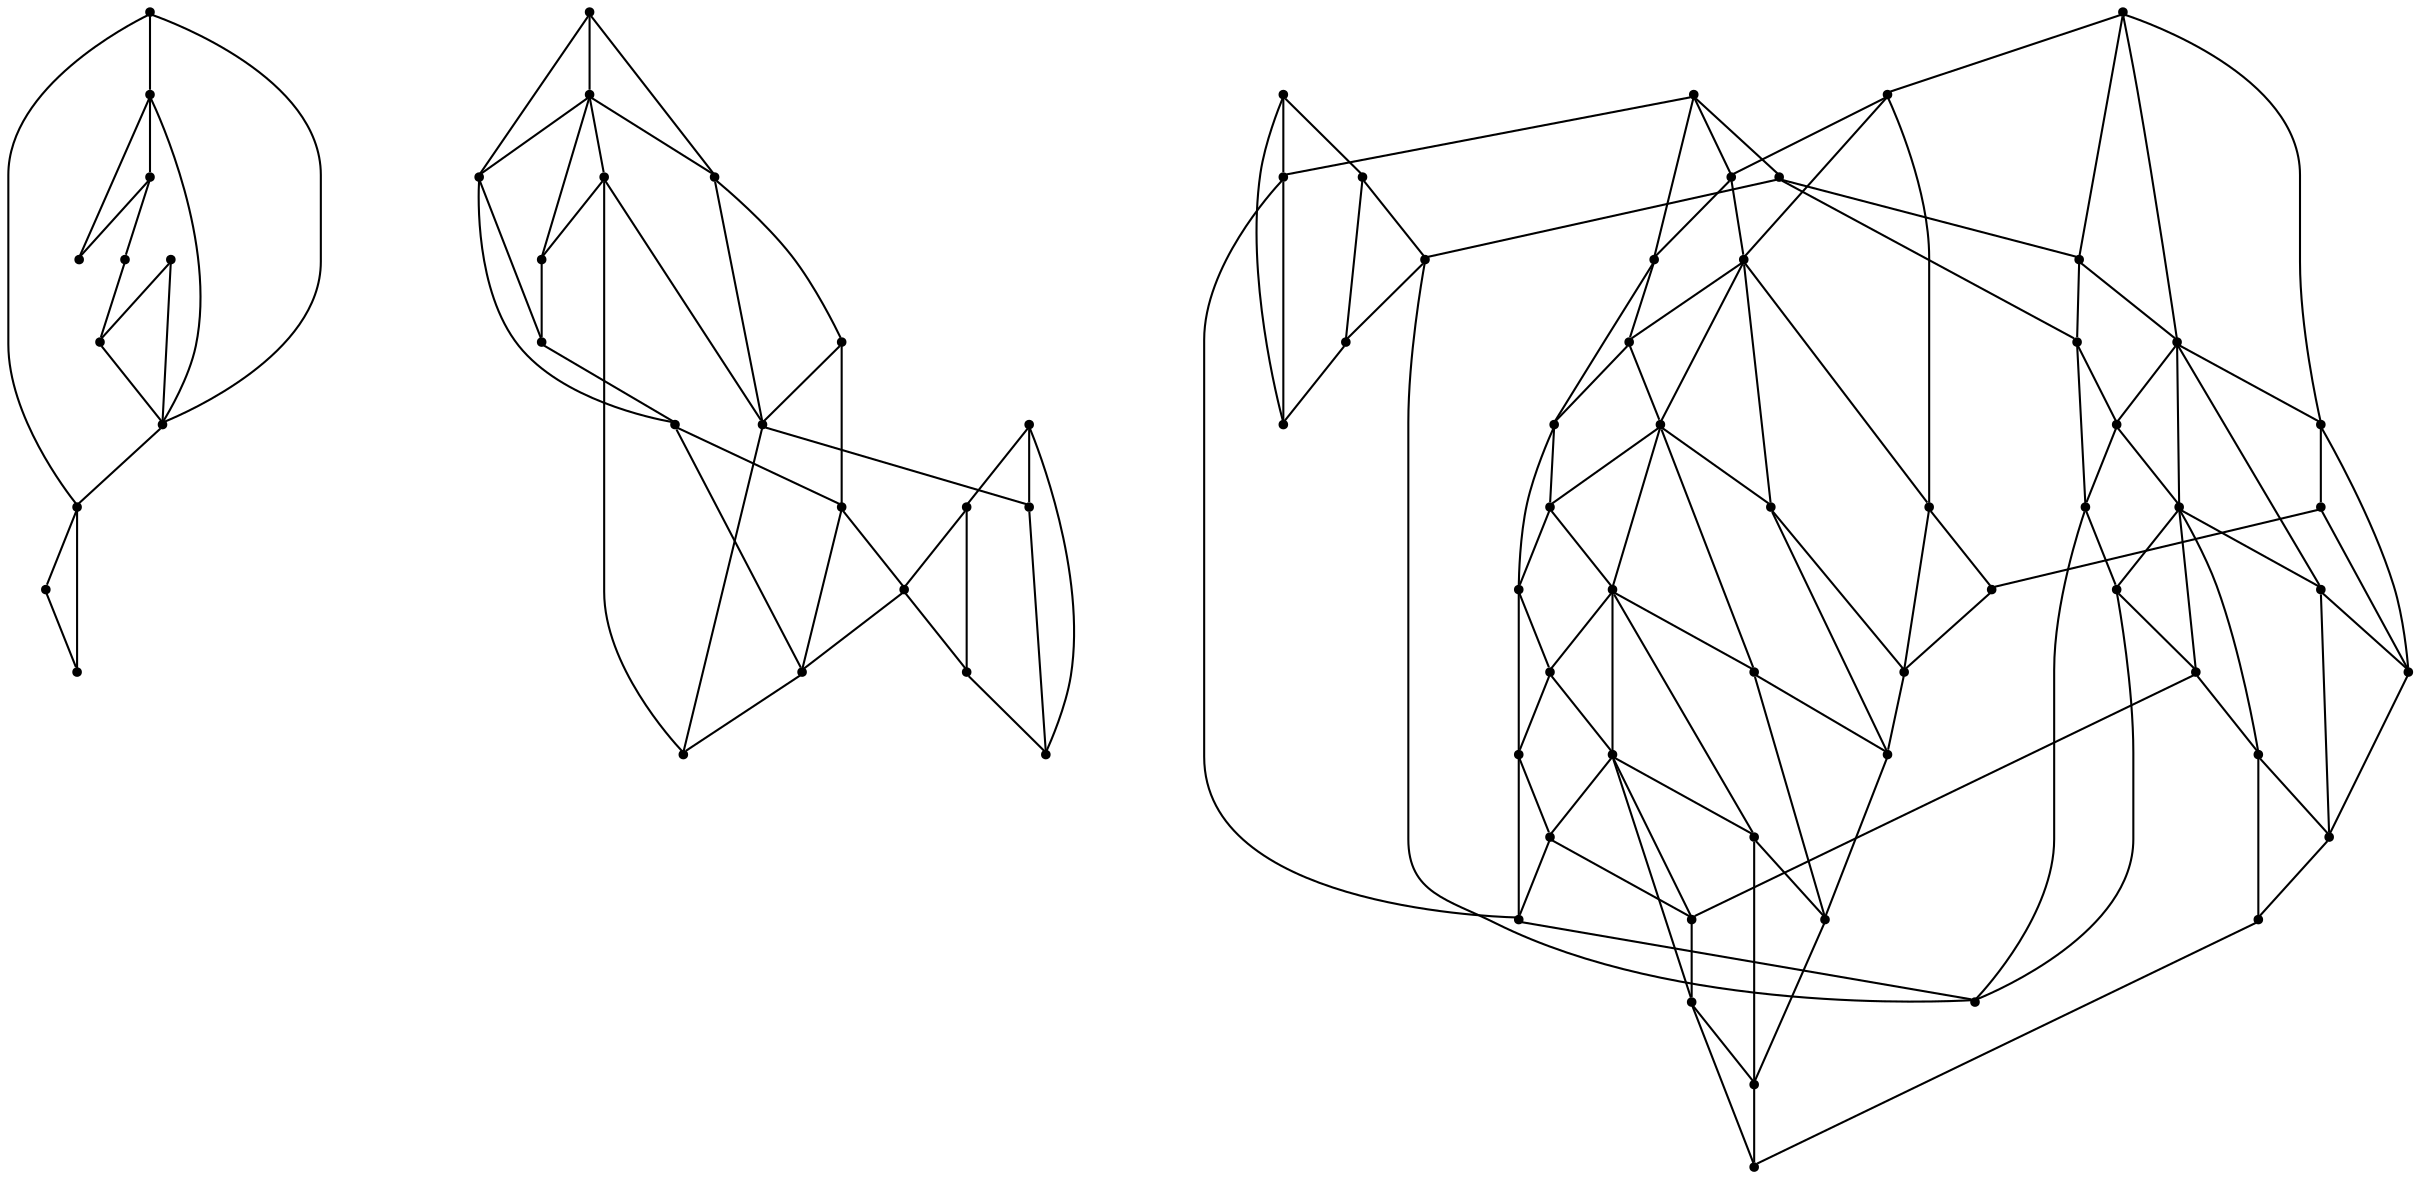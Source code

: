 graph {
  node [shape=point,comment="{\"directed\":false,\"doi\":\"10.1007/978-3-642-00219-9_29\",\"figure\":\"8\"}"]

  v0 [pos="1677.7643321724825,857.5588865546592"]
  v1 [pos="1634.7646234379256,814.0889148111622"]
  v2 [pos="1635.6319676421408,899.4105204935354"]
  v3 [pos="1591.5866675798281,942.2030736496077"]
  v4 [pos="1681.6328005768532,767.708415474226"]
  v5 [pos="1635.600695658839,840.2733597241594"]
  v6 [pos="1590.1137030845462,856.70847213982"]
  v7 [pos="1495.2577609040018,769.3142874030478"]
  v8 [pos="1679.282120904257,942.8533344361845"]
  v9 [pos="1540.807265632097,811.505680058854"]
  v10 [pos="1493.4022156648857,857.6348266347817"]
  v11 [pos="1071.5395342627237,900.1785074847239"]
  v12 [pos="1073.6577577990154,932.5225578747941"]
  v13 [pos="1074.8649263426314,1029.4170755999585"]
  v14 [pos="1059.9496696028598,1047.4268952549432"]
  v15 [pos="1046.594957999296,1062.5666378114286"]
  v16 [pos="1073.1647230103958,999.7407226308756"]
  v17 [pos="1073.5702089708905,1062.7031900325533"]
  v18 [pos="1072.8770080388979,869.9217280741017"]
  v19 [pos="1072.4464854040812,968.2813678140919"]
  v20 [pos="1061.2610568822815,1014.7951120989818"]
  v21 [pos="1045.1136426437731,1000.576445120666"]
  v22 [pos="1047.3632212350535,1031.2636152533896"]
  v23 [pos="1031.5389455218647,1047.0975035673766"]
  v24 [pos="1018.5647468300751,1062.163468491582"]
  v25 [pos="1032.2405291268992,739.8806374036027"]
  v26 [pos="987.537467592816,755.2342078908852"]
  v27 [pos="947.7495792388916,739.7045251072382"]
  v28 [pos="1030.6622801669807,770.9690052125517"]
  v29 [pos="1031.1271924395892,577.6570439171637"]
  v30 [pos="1030.8978698641754,708.5087981230408"]
  v31 [pos="1030.699803365663,670.9587181531144"]
  v32 [pos="1017.4159547761428,594.0588291954839"]
  v33 [pos="1000.5409181550491,577.711232316045"]
  v34 [pos="1030.0722481483635,608.4828651174478"]
  v35 [pos="1029.6083538853845,639.8974445436063"]
  v36 [pos="1019.1161899211794,1031.722181398853"]
  v37 [pos="1005.6603454234988,1045.7564678978765"]
  v38 [pos="988.7842589799748,1062.1040647773154"]
  v39 [pos="1018.2874346444773,1000.2137898971663"]
  v40 [pos="1006.1283912569977,1013.9906815015031"]
  v41 [pos="1033.3601170295892,1015.8580188150686"]
  v42 [pos="1005.2767307636349,915.6580723595464"]
  v43 [pos="1003.157425592112,885.1688298058356"]
  v44 [pos="1005.309052569367,983.5057002420705"]
  v45 [pos="933.6453421393106,967.3029237666842"]
  v46 [pos="934.7607307522796,899.319888488364"]
  v47 [pos="1017.882966693612,625.8246155918575"]
  v48 [pos="1001.5541558642719,608.6308655918574"]
  v49 [pos="1001.4311357631238,640.332986979686"]
  v50 [pos="987.3873747980871,592.7593888462518"]
  v51 [pos="974.3078757352606,577.1808601819232"]
  v52 [pos="989.6734585784202,999.4844089601103"]
  v53 [pos="989.7985465116278,1031.1895832154814"]
  v54 [pos="975.6307315294132,1047.0538094006731"]
  v55 [pos="962.5491010089253,1062.636535757873"]
  v56 [pos="959.0579801426377,592.7656853855585"]
  v57 [pos="947.274232367582,576.6076843007975"]
  v58 [pos="973.2664677908253,608.0400085195472"]
  v59 [pos="987.8543867155563,624.5282281101679"]
  v60 [pos="972.9902054276577,639.5712329263965"]
  v61 [pos="947.3013050611629,1047.0516469528304"]
  v62 [pos="935.5165074636769,1063.2055139461277"]
  v63 [pos="961.5066591484601,1031.7805038891984"]
  v64 [pos="976.0977434468823,1015.2870689831925"]
  v65 [pos="961.2314784205237,1000.2430465444497"]
  v66 [pos="946.5924522311188,708.5463865546592"]
  v67 [pos="945.137207465948,671.4828573493369"]
  v68 [pos="946.9677319371423,770.7689787871033"]
  v69 [pos="988.1890096620072,723.946704076188"]
  v70 [pos="987.4551519704419,655.7803695424966"]
  v71 [pos="946.4506943902304,639.4462561613709"]
  v72 [pos="945.9242402542468,608.0692015654236"]
  v73 [pos="959.1757829444352,624.8586374202487"]
  v74 [pos="935.3611973695976,931.3095518378623"]
  v75 [pos="934.694035215156,1000.370122155911"]
  v76 [pos="935.1370761871337,868.6201888784342"]
  v77 [pos="913.0508482733438,885.0553012940945"]
  v78 [pos="934.1696648176326,1031.7513108433222"]
  v79 [pos="947.4201576853907,1014.9566596731119"]
  v80 [pos="895.7025485194006,899.2228963424789"]
  v81 [pos="894.5923453929812,869.0952913897534"]

  v0 -- v1 [id="-1",pos="1677.7643321724825,857.5588865546592 1634.7646234379256,814.0889148111622 1634.7646234379256,814.0889148111622 1634.7646234379256,814.0889148111622"]
  v2 -- v3 [id="-2",pos="1635.6319676421408,899.4105204935354 1591.5866675798281,942.2030736496077 1591.5866675798281,942.2030736496077 1591.5866675798281,942.2030736496077"]
  v57 -- v62 [id="-3",pos="947.274232367582,576.6076843007975 767.3873020970543,576.8775450712831 767.3873020970543,576.8775450712831 767.3873020970543,576.8775450712831 767.3706321893736,1063.9172772934066 767.3706321893736,1063.9172772934066 767.3706321893736,1063.9172772934066 935.5165074636769,1063.2055139461277 935.5165074636769,1063.2055139461277 935.5165074636769,1063.2055139461277"]
  v51 -- v33 [id="-4",pos="974.3078757352606,577.1808601819232 1000.5409181550491,577.711232316045 1000.5409181550491,577.711232316045 1000.5409181550491,577.711232316045"]
  v29 -- v17 [id="-5",pos="1031.1271924395892,577.6570439171637 1220.7953660122182,577.3069817722774 1220.7953660122182,577.3069817722774 1220.7953660122182,577.3069817722774 1220.432572830555,1061.7706025996922 1220.432572830555,1061.7706025996922 1220.432572830555,1061.7706025996922 1073.5702089708905,1062.7031900325533 1073.5702089708905,1062.7031900325533 1073.5702089708905,1062.7031900325533"]
  v33 -- v29 [id="-6",pos="1000.5409181550491,577.711232316045 1031.1271924395892,577.6570439171637 1031.1271924395892,577.6570439171637 1031.1271924395892,577.6570439171637"]
  v38 -- v24 [id="-7",pos="988.7842589799748,1062.1040647773154 1018.5647468300751,1062.163468491582 1018.5647468300751,1062.163468491582 1018.5647468300751,1062.163468491582"]
  v24 -- v15 [id="-8",pos="1018.5647468300751,1062.163468491582 1046.594957999296,1062.5666378114286 1046.594957999296,1062.5666378114286 1046.594957999296,1062.5666378114286"]
  v15 -- v17 [id="-9",pos="1046.594957999296,1062.5666378114286 1073.5702089708905,1062.7031900325533 1073.5702089708905,1062.7031900325533 1073.5702089708905,1062.7031900325533"]
  v55 -- v38 [id="-10",pos="962.5491010089253,1062.636535757873 988.7842589799748,1062.1040647773154 988.7842589799748,1062.1040647773154 988.7842589799748,1062.1040647773154"]
  v72 -- v78 [id="-11",pos="945.9242402542468,608.0692015654236 784.5042432563249,607.98906379243 784.5042432563249,607.98906379243 784.5042432563249,607.98906379243 785.0295998506767,1030.5758932380088 785.0295998506767,1030.5758932380088 785.0295998506767,1030.5758932380088 934.1696648176326,1031.7513108433222 934.1696648176326,1031.7513108433222 934.1696648176326,1031.7513108433222"]
  v72 -- v58 [id="-12",pos="945.9242402542468,608.0692015654236 973.2664677908253,608.0400085195472 973.2664677908253,608.0400085195472 973.2664677908253,608.0400085195472"]
  v34 -- v13 [id="-13",pos="1030.0722481483635,608.4828651174478 1203.3198309610057,607.8806869946673 1203.3198309610057,607.8806869946673 1203.3198309610057,607.8806869946673 1202.77354154365,1028.4292185442944 1202.77354154365,1028.4292185442944 1202.77354154365,1028.4292185442944 1074.8649263426314,1029.4170755999585 1074.8649263426314,1029.4170755999585 1074.8649263426314,1029.4170755999585"]
  v48 -- v34 [id="-14",pos="1001.5541558642719,608.6308655918574 1030.0722481483635,608.4828651174478 1030.0722481483635,608.4828651174478 1030.0722481483635,608.4828651174478"]
  v53 -- v36 [id="-15",pos="989.7985465116278,1031.1895832154814 1019.1161899211794,1031.722181398853 1019.1161899211794,1031.722181398853 1019.1161899211794,1031.722181398853"]
  v36 -- v22 [id="-16",pos="1019.1161899211794,1031.722181398853 1047.3632212350535,1031.2636152533896 1047.3632212350535,1031.2636152533896 1047.3632212350535,1031.2636152533896"]
  v22 -- v13 [id="-17",pos="1047.3632212350535,1031.2636152533896 1074.8649263426314,1029.4170755999585 1074.8649263426314,1029.4170755999585 1074.8649263426314,1029.4170755999585"]
  v63 -- v53 [id="-18",pos="961.5066591484601,1031.7805038891984 989.7985465116278,1031.1895832154814 989.7985465116278,1031.1895832154814 989.7985465116278,1031.1895832154814"]
  v58 -- v48 [id="-19",pos="973.2664677908253,608.0400085195472 1001.5541558642719,608.6308655918574 1001.5541558642719,608.6308655918574 1001.5541558642719,608.6308655918574"]
  v57 -- v51 [id="-20",pos="947.274232367582,576.6076843007975 974.3078757352606,577.1808601819232 974.3078757352606,577.1808601819232 974.3078757352606,577.1808601819232"]
  v75 -- v71 [id="-21",pos="934.694035215156,1000.370122155911 802.5218048095703,1000.4356952066701 802.5218048095703,1000.4356952066701 802.5218048095703,1000.4356952066701 804.1188074156295,640.4466426942411 804.1188074156295,640.4466426942411 804.1188074156295,640.4466426942411 946.4506943902304,639.4462561613709 946.4506943902304,639.4462561613709 946.4506943902304,639.4462561613709"]
  v65 -- v52 [id="-22",pos="961.2314784205237,1000.2430465444497 989.6734585784202,999.4844089601103 989.6734585784202,999.4844089601103 989.6734585784202,999.4844089601103"]
  v39 -- v21 [id="-23",pos="1018.2874346444773,1000.2137898971663 1045.1136426437731,1000.576445120666 1045.1136426437731,1000.576445120666 1045.1136426437731,1000.576445120666"]
  v21 -- v16 [id="-24",pos="1045.1136426437731,1000.576445120666 1073.1647230103958,999.7407226308756 1073.1647230103958,999.7407226308756 1073.1647230103958,999.7407226308756"]
  v16 -- v35 [id="-25",pos="1073.1647230103958,999.7407226308756 1185.5983193330985,999.1603597907432 1185.5983193330985,999.1603597907432 1185.5983193330985,999.1603597907432 1183.6885332684183,640.0713943921282 1183.6885332684183,640.0713943921282 1183.6885332684183,640.0713943921282 1029.6083538853845,639.8974445436063 1029.6083538853845,639.8974445436063 1029.6083538853845,639.8974445436063"]
  v52 -- v39 [id="-26",pos="989.6734585784202,999.4844089601103 1018.2874346444773,1000.2137898971663 1018.2874346444773,1000.2137898971663 1018.2874346444773,1000.2137898971663"]
  v49 -- v35 [id="-27",pos="1001.4311357631238,640.332986979686 1029.6083538853845,639.8974445436063 1029.6083538853845,639.8974445436063 1029.6083538853845,639.8974445436063"]
  v60 -- v49 [id="-28",pos="972.9902054276577,639.5712329263965 1001.4311357631238,640.332986979686 1001.4311357631238,640.332986979686 1001.4311357631238,640.332986979686"]
  v45 -- v67 [id="-29",pos="933.6453421393106,967.3029237666842 821.2732240543809,967.8906007686373 821.2732240543809,967.8906007686373 821.2732240543809,967.8906007686373 822.3073309610056,672.4205964961764 822.3073309610056,672.4205964961764 822.3073309610056,672.4205964961764 945.137207465948,671.4828573493369 945.137207465948,671.4828573493369 945.137207465948,671.4828573493369"]
  v45 -- v19 [id="-30",pos="933.6453421393106,967.3029237666842 1072.4464854040812,968.2813678140919 1072.4464854040812,968.2813678140919 1072.4464854040812,968.2813678140919"]
  v67 -- v31 [id="-31",pos="945.137207465948,671.4828573493369 1030.699803365663,670.9587181531144 1030.699803365663,670.9587181531144 1030.699803365663,670.9587181531144"]
  v31 -- v19 [id="-32",pos="1030.699803365663,670.9587181531144 1165.9754202199535,671.495323225136 1165.9754202199535,671.495323225136 1165.9754202199535,671.495323225136 1165.4917383948036,967.6237292642872 1165.4917383948036,967.6237292642872 1165.4917383948036,967.6237292642872 1072.4464854040812,968.2813678140919 1072.4464854040812,968.2813678140919 1072.4464854040812,968.2813678140919"]
  v66 -- v30 [id="-33",pos="946.5924522311188,708.5463865546592 1030.8978698641754,708.5087981230408 1030.8978698641754,708.5087981230408 1030.8978698641754,708.5087981230408"]
  v30 -- v12 [id="-34",pos="1030.8978698641754,708.5087981230408 1149.9133915391078,706.7498376072382 1149.9133915391078,706.7498376072382 1149.9133915391078,706.7498376072382 1147.8327071078988,930.3561031434598 1147.8327071078988,930.3561031434598 1147.8327071078988,930.3561031434598 1073.6577577990154,932.5225578747941 1073.6577577990154,932.5225578747941 1073.6577577990154,932.5225578747941"]
  v74 -- v66 [id="-35",pos="935.3611973695976,931.3095518378623 839.8536813070607,932.602759249195 839.8536813070607,932.602759249195 839.8536813070607,932.602759249195 838.0065028345862,708.9049076866949 838.0065028345862,708.9049076866949 838.0065028345862,708.9049076866949 946.5924522311188,708.5463865546592 946.5924522311188,708.5463865546592 946.5924522311188,708.5463865546592"]
  v27 -- v25 [id="-36",pos="947.7495792388916,739.7045251072382 1032.2405291268992,739.8806374036027 1032.2405291268992,739.8806374036027 1032.2405291268992,739.8806374036027"]
  v80 -- v27 [id="-37",pos="895.7025485194006,899.2228963424789 856.7245822640352,899.2532342136835 856.7245822640352,899.2532342136835 856.7245822640352,899.2532342136835 856.5619552257449,740.2871139966203 856.5619552257449,740.2871139966203 856.5619552257449,740.2871139966203 947.7495792388916,739.7045251072382 947.7495792388916,739.7045251072382 947.7495792388916,739.7045251072382"]
  v75 -- v65 [id="-38",pos="934.694035215156,1000.370122155911 961.2314784205237,1000.2430465444497 961.2314784205237,1000.2430465444497 961.2314784205237,1000.2430465444497"]
  v77 -- v46 [id="-39",pos="913.0508482733438,885.0553012940945 934.7607307522796,899.319888488364 934.7607307522796,899.319888488364 934.7607307522796,899.319888488364"]
  v81 -- v68 [id="-40",pos="894.5923453929812,869.0952913897534 874.6795998506767,868.5752226835876 874.6795998506767,868.5752226835876 874.6795998506767,868.5752226835876 875.2883696090342,771.6733907966026 875.2883696090342,771.6733907966026 875.2883696090342,771.6733907966026 946.9677319371423,770.7689787871033 946.9677319371423,770.7689787871033 946.9677319371423,770.7689787871033"]
  v81 -- v76 [id="-41",pos="894.5923453929812,869.0952913897534 935.1370761871337,868.6201888784342 935.1370761871337,868.6201888784342 935.1370761871337,868.6201888784342"]
  v80 -- v46 [id="-42",pos="895.7025485194006,899.2228963424789 934.7607307522796,899.319888488364 934.7607307522796,899.319888488364 934.7607307522796,899.319888488364"]
  v46 -- v11 [id="-43",pos="934.7607307522796,899.319888488364 1071.5395342627237,900.1785074847239 1071.5395342627237,900.1785074847239 1071.5395342627237,900.1785074847239"]
  v77 -- v80 [id="-46",pos="913.0508482733438,885.0553012940945 895.7025485194006,899.2228963424789 895.7025485194006,899.2228963424789 895.7025485194006,899.2228963424789"]
  v78 -- v61 [id="-48",pos="934.1696648176326,1031.7513108433222 947.3013050611629,1047.0516469528304 947.3013050611629,1047.0516469528304 947.3013050611629,1047.0516469528304"]
  v61 -- v55 [id="-49",pos="947.3013050611629,1047.0516469528304 962.5491010089253,1062.636535757873 962.5491010089253,1062.636535757873 962.5491010089253,1062.636535757873"]
  v0 -- v2 [id="-53",pos="1677.7643321724825,857.5588865546592 1635.6319676421408,899.4105204935354 1635.6319676421408,899.4105204935354 1635.6319676421408,899.4105204935354"]
  v5 -- v4 [id="-55",pos="1635.600695658839,840.2733597241594 1681.6328005768532,767.708415474226 1681.6328005768532,767.708415474226 1681.6328005768532,767.708415474226"]
  v78 -- v79 [id="-57",pos="934.1696648176326,1031.7513108433222 947.4201576853907,1014.9566596731119 947.4201576853907,1014.9566596731119 947.4201576853907,1014.9566596731119"]
  v75 -- v79 [id="-58",pos="934.694035215156,1000.370122155911 947.4201576853907,1014.9566596731119 947.4201576853907,1014.9566596731119 947.4201576853907,1014.9566596731119"]
  v79 -- v63 [id="-59",pos="947.4201576853907,1014.9566596731119 961.5066591484601,1031.7805038891984 961.5066591484601,1031.7805038891984 961.5066591484601,1031.7805038891984"]
  v5 -- v7 [id="-60",pos="1635.600695658839,840.2733597241594 1589.6404876708984,808.6118160340848 1589.6404876708984,808.6118160340848 1589.6404876708984,808.6118160340848 1495.2577609040018,769.3142874030478 1495.2577609040018,769.3142874030478 1495.2577609040018,769.3142874030478"]
  v74 -- v42 [id="-61",pos="935.3611973695976,931.3095518378623 1005.2767307636349,915.6580723595464 1005.2767307636349,915.6580723595464 1005.2767307636349,915.6580723595464"]
  v43 -- v11 [id="-62",pos="1003.157425592112,885.1688298058356 1071.5395342627237,900.1785074847239 1071.5395342627237,900.1785074847239 1071.5395342627237,900.1785074847239"]
  v76 -- v77 [id="-65",pos="935.1370761871337,868.6201888784342 913.0508482733438,885.0553012940945 913.0508482733438,885.0553012940945 913.0508482733438,885.0553012940945"]
  v75 -- v44 [id="-67",pos="934.694035215156,1000.370122155911 1005.309052569367,983.5057002420705 1005.309052569367,983.5057002420705 1005.309052569367,983.5057002420705"]
  v44 -- v19 [id="-68",pos="1005.309052569367,983.5057002420705 1072.4464854040812,968.2813678140919 1072.4464854040812,968.2813678140919 1072.4464854040812,968.2813678140919"]
  v45 -- v44 [id="-69",pos="933.6453421393106,967.3029237666842 1005.309052569367,983.5057002420705 1005.309052569367,983.5057002420705 1005.309052569367,983.5057002420705"]
  v44 -- v16 [id="-70",pos="1005.309052569367,983.5057002420705 1073.1647230103958,999.7407226308756 1073.1647230103958,999.7407226308756 1073.1647230103958,999.7407226308756"]
  v46 -- v42 [id="-71",pos="934.7607307522796,899.319888488364 1005.2767307636349,915.6580723595464 1005.2767307636349,915.6580723595464 1005.2767307636349,915.6580723595464"]
  v76 -- v18 [id="-73",pos="935.1370761871337,868.6201888784342 1072.8770080388979,869.9217280741017 1072.8770080388979,869.9217280741017 1072.8770080388979,869.9217280741017"]
  v18 -- v28 [id="-74",pos="1072.8770080388979,869.9217280741017 1112.081099683185,868.3752598595464 1112.081099683185,868.3752598595464 1112.081099683185,868.3752598595464 1112.5189710750135,769.5226456128313 1112.5189710750135,769.5226456128313 1112.5189710750135,769.5226456128313 1030.6622801669807,770.9690052125517 1030.6622801669807,770.9690052125517 1030.6622801669807,770.9690052125517"]
  v1 -- v5 [id="-76",pos="1634.7646234379256,814.0889148111622 1635.600695658839,840.2733597241594 1635.600695658839,840.2733597241594 1635.600695658839,840.2733597241594"]
  v79 -- v65 [id="-77",pos="947.4201576853907,1014.9566596731119 961.2314784205237,1000.2430465444497 961.2314784205237,1000.2430465444497 961.2314784205237,1000.2430465444497"]
  v74 -- v12 [id="-78",pos="935.3611973695976,931.3095518378623 1073.6577577990154,932.5225578747941 1073.6577577990154,932.5225578747941 1073.6577577990154,932.5225578747941"]
  v72 -- v56 [id="-82",pos="945.9242402542468,608.0692015654236 959.0579801426377,592.7656853855585 959.0579801426377,592.7656853855585 959.0579801426377,592.7656853855585"]
  v56 -- v51 [id="-83",pos="959.0579801426377,592.7656853855585 974.3078757352606,577.1808601819232 974.3078757352606,577.1808601819232 974.3078757352606,577.1808601819232"]
  v1 -- v4 [id="-89",pos="1634.7646234379256,814.0889148111622 1681.6328005768532,767.708415474226 1681.6328005768532,767.708415474226 1681.6328005768532,767.708415474226"]
  v71 -- v73 [id="-90",pos="946.4506943902304,639.4462561613709 959.1757829444352,624.8586374202487 959.1757829444352,624.8586374202487 959.1757829444352,624.8586374202487"]
  v73 -- v58 [id="-91",pos="959.1757829444352,624.8586374202487 973.2664677908253,608.0400085195472 973.2664677908253,608.0400085195472 973.2664677908253,608.0400085195472"]
  v72 -- v73 [id="-92",pos="945.9242402542468,608.0692015654236 959.1757829444352,624.8586374202487 959.1757829444352,624.8586374202487 959.1757829444352,624.8586374202487"]
  v73 -- v60 [id="-93",pos="959.1757829444352,624.8586374202487 972.9902054276577,639.5712329263965 972.9902054276577,639.5712329263965 972.9902054276577,639.5712329263965"]
  v68 -- v26 [id="-94",pos="946.9677319371423,770.7689787871033 987.537467592816,755.2342078908852 987.537467592816,755.2342078908852 987.537467592816,755.2342078908852"]
  v26 -- v25 [id="-95",pos="987.537467592816,755.2342078908852 1032.2405291268992,739.8806374036027 1032.2405291268992,739.8806374036027 1032.2405291268992,739.8806374036027"]
  v66 -- v69 [id="-96",pos="946.5924522311188,708.5463865546592 988.1890096620072,723.946704076188 988.1890096620072,723.946704076188 988.1890096620072,723.946704076188"]
  v69 -- v25 [id="-97",pos="988.1890096620072,723.946704076188 1032.2405291268992,739.8806374036027 1032.2405291268992,739.8806374036027 1032.2405291268992,739.8806374036027"]
  v6 -- v1 [id="-99",pos="1590.1137030845462,856.70847213982 1634.7646234379256,814.0889148111622 1634.7646234379256,814.0889148111622 1634.7646234379256,814.0889148111622"]
  v67 -- v70 [id="-102",pos="945.137207465948,671.4828573493369 987.4551519704419,655.7803695424966 987.4551519704419,655.7803695424966 987.4551519704419,655.7803695424966"]
  v70 -- v35 [id="-103",pos="987.4551519704419,655.7803695424966 1029.6083538853845,639.8974445436063 1029.6083538853845,639.8974445436063 1029.6083538853845,639.8974445436063"]
  v71 -- v70 [id="-104",pos="946.4506943902304,639.4462561613709 987.4551519704419,655.7803695424966 987.4551519704419,655.7803695424966 987.4551519704419,655.7803695424966"]
  v70 -- v31 [id="-105",pos="987.4551519704419,655.7803695424966 1030.699803365663,670.9587181531144 1030.699803365663,670.9587181531144 1030.699803365663,670.9587181531144"]
  v27 -- v69 [id="-106",pos="947.7495792388916,739.7045251072382 988.1890096620072,723.946704076188 988.1890096620072,723.946704076188 988.1890096620072,723.946704076188"]
  v69 -- v30 [id="-107",pos="988.1890096620072,723.946704076188 1030.8978698641754,708.5087981230408 1030.8978698641754,708.5087981230408 1030.8978698641754,708.5087981230408"]
  v68 -- v28 [id="-109",pos="946.9677319371423,770.7689787871033 1030.6622801669807,770.9690052125517 1030.6622801669807,770.9690052125517 1030.6622801669807,770.9690052125517"]
  v76 -- v68 [id="-110",pos="935.1370761871337,868.6201888784342 961.6651505226312,883.6599500228988 961.6651505226312,883.6599500228988 961.6651505226312,883.6599500228988 993.1969171568404,992.8037807557645 993.1969171568404,992.8037807557645 993.1969171568404,992.8037807557645 1020.8758354719295,1015.0953107406722 1020.8758354719295,1015.0953107406722 1020.8758354719295,1015.0953107406722 1003.9590604560319,1036.6198077554982 1003.9590604560319,1036.6198077554982 1003.9590604560319,1036.6198077554982 1020.1085743394009,1048.1489620301786 1020.1085743394009,1048.1489620301786 1020.1085743394009,1048.1489620301786 992.4255203601925,1079.6644768894648 992.4255203601925,1079.6644768894648 992.4255203601925,1079.6644768894648 992.8257890213367,1090.27268278879 992.8257890213367,1090.27268278879 992.8257890213367,1090.27268278879 1080.803771830714,1090.8018464961765 1080.803771830714,1090.8018464961765 1080.803771830714,1090.8018464961765 1340.705320491347,1090.8018464961765 1340.705320491347,1090.8018464961765 1340.705320491347,1090.8018464961765 1340.705320491347,556.9413023955017 1340.705320491347,556.9413023955017 1340.705320491347,556.9413023955017 1002.7581908469975,558.0456772290422 1002.7581908469975,558.0456772290422 1002.7581908469975,558.0456772290422 973.4614007284474,589.1653369303028 973.4614007284474,589.1653369303028 973.4614007284474,589.1653369303028 958.9130887408588,603.5122879468156 958.9130887408588,603.5122879468156 958.9130887408588,603.5122879468156 973.7574506537858,620.322648664589 973.7574506537858,620.322648664589 973.7574506537858,620.322648664589 960.8936901003815,634.1691838097418 960.8936901003815,634.1691838097418 960.8936901003815,634.1691838097418 959.9013215885606,752.8583137258462 959.9013215885606,752.8583137258462 959.9013215885606,752.8583137258462 946.9677319371423,770.7689787871033 946.9677319371423,770.7689787871033 946.9677319371423,770.7689787871033"]
  v63 -- v61 [id="-112",pos="961.5066591484601,1031.7805038891984 947.3013050611629,1047.0516469528304 947.3013050611629,1047.0516469528304 947.3013050611629,1047.0516469528304"]
  v61 -- v62 [id="-113",pos="947.3013050611629,1047.0516469528304 935.5165074636769,1063.2055139461277 935.5165074636769,1063.2055139461277 935.5165074636769,1063.2055139461277"]
  v76 -- v43 [id="-114",pos="935.1370761871337,868.6201888784342 1003.157425592112,885.1688298058356 1003.157425592112,885.1688298058356 1003.157425592112,885.1688298058356"]
  v3 -- v8 [id="-116",pos="1591.5866675798281,942.2030736496077 1679.282120904257,942.8533344361845 1679.282120904257,942.8533344361845 1679.282120904257,942.8533344361845"]
  v60 -- v59 [id="-119",pos="972.9902054276577,639.5712329263965 987.8543867155563,624.5282281101679 987.8543867155563,624.5282281101679 987.8543867155563,624.5282281101679"]
  v59 -- v48 [id="-120",pos="987.8543867155563,624.5282281101679 1001.5541558642719,608.6308655918574 1001.5541558642719,608.6308655918574 1001.5541558642719,608.6308655918574"]
  v58 -- v50 [id="-121",pos="973.2664677908253,608.0400085195472 987.3873747980871,592.7593888462518 987.3873747980871,592.7593888462518 987.3873747980871,592.7593888462518"]
  v50 -- v33 [id="-122",pos="987.3873747980871,592.7593888462518 1000.5409181550491,577.711232316045 1000.5409181550491,577.711232316045 1000.5409181550491,577.711232316045"]
  v58 -- v59 [id="-123",pos="973.2664677908253,608.0400085195472 987.8543867155563,624.5282281101679 987.8543867155563,624.5282281101679 987.8543867155563,624.5282281101679"]
  v59 -- v49 [id="-124",pos="987.8543867155563,624.5282281101679 1001.4311357631238,640.332986979686 1001.4311357631238,640.332986979686 1001.4311357631238,640.332986979686"]
  v58 -- v56 [id="-125",pos="973.2664677908253,608.0400085195472 959.0579801426377,592.7656853855585 959.0579801426377,592.7656853855585 959.0579801426377,592.7656853855585"]
  v56 -- v57 [id="-126",pos="959.0579801426377,592.7656853855585 947.274232367582,576.6076843007975 947.274232367582,576.6076843007975 947.274232367582,576.6076843007975"]
  v64 -- v52 [id="-127",pos="976.0977434468823,1015.2870689831925 989.6734585784202,999.4844089601103 989.6734585784202,999.4844089601103 989.6734585784202,999.4844089601103"]
  v54 -- v38 [id="-128",pos="975.6307315294132,1047.0538094006731 988.7842589799748,1062.1040647773154 988.7842589799748,1062.1040647773154 988.7842589799748,1062.1040647773154"]
  v2 -- v8 [id="-129",pos="1635.6319676421408,899.4105204935354 1679.282120904257,942.8533344361845 1679.282120904257,942.8533344361845 1679.282120904257,942.8533344361845"]
  v53 -- v54 [id="-130",pos="989.7985465116278,1031.1895832154814 975.6307315294132,1047.0538094006731 975.6307315294132,1047.0538094006731 975.6307315294132,1047.0538094006731"]
  v54 -- v55 [id="-131",pos="975.6307315294132,1047.0538094006731 962.5491010089253,1062.636535757873 962.5491010089253,1062.636535757873 962.5491010089253,1062.636535757873"]
  v53 -- v40 [id="-132",pos="989.7985465116278,1031.1895832154814 1006.1283912569977,1013.9906815015031 1006.1283912569977,1013.9906815015031 1006.1283912569977,1013.9906815015031"]
  v40 -- v39 [id="-133",pos="1006.1283912569977,1013.9906815015031 1018.2874346444773,1000.2137898971663 1018.2874346444773,1000.2137898971663 1018.2874346444773,1000.2137898971663"]
  v53 -- v37 [id="-134",pos="989.7985465116278,1031.1895832154814 1005.6603454234988,1045.7564678978765 1005.6603454234988,1045.7564678978765 1005.6603454234988,1045.7564678978765"]
  v37 -- v24 [id="-135",pos="1005.6603454234988,1045.7564678978765 1018.5647468300751,1062.163468491582 1018.5647468300751,1062.163468491582 1018.5647468300751,1062.163468491582"]
  v52 -- v40 [id="-136",pos="989.6734585784202,999.4844089601103 1006.1283912569977,1013.9906815015031 1006.1283912569977,1013.9906815015031 1006.1283912569977,1013.9906815015031"]
  v40 -- v36 [id="-137",pos="1006.1283912569977,1013.9906815015031 1019.1161899211794,1031.722181398853 1019.1161899211794,1031.722181398853 1019.1161899211794,1031.722181398853"]
  v6 -- v2 [id="-138",pos="1590.1137030845462,856.70847213982 1635.6319676421408,899.4105204935354 1635.6319676421408,899.4105204935354 1635.6319676421408,899.4105204935354"]
  v63 -- v54 [id="-139",pos="961.5066591484601,1031.7805038891984 975.6307315294132,1047.0538094006731 975.6307315294132,1047.0538094006731 975.6307315294132,1047.0538094006731"]
  v48 -- v50 [id="-142",pos="1001.5541558642719,608.6308655918574 987.3873747980871,592.7593888462518 987.3873747980871,592.7593888462518 987.3873747980871,592.7593888462518"]
  v50 -- v51 [id="-143",pos="987.3873747980871,592.7593888462518 974.3078757352606,577.1808601819232 974.3078757352606,577.1808601819232 974.3078757352606,577.1808601819232"]
  v9 -- v6 [id="-144",pos="1540.807265632097,811.505680058854 1590.1137030845462,856.70847213982 1590.1137030845462,856.70847213982 1590.1137030845462,856.70847213982"]
  v49 -- v47 [id="-145",pos="1001.4311357631238,640.332986979686 1017.882966693612,625.8246155918575 1017.882966693612,625.8246155918575 1017.882966693612,625.8246155918575"]
  v47 -- v34 [id="-146",pos="1017.882966693612,625.8246155918575 1030.0722481483635,608.4828651174478 1030.0722481483635,608.4828651174478 1030.0722481483635,608.4828651174478"]
  v48 -- v32 [id="-147",pos="1001.5541558642719,608.6308655918574 1017.4159547761428,594.0588291954839 1017.4159547761428,594.0588291954839 1017.4159547761428,594.0588291954839"]
  v32 -- v29 [id="-148",pos="1017.4159547761428,594.0588291954839 1031.1271924395892,577.6570439171637 1031.1271924395892,577.6570439171637 1031.1271924395892,577.6570439171637"]
  v48 -- v47 [id="-149",pos="1001.5541558642719,608.6308655918574 1017.882966693612,625.8246155918575 1017.882966693612,625.8246155918575 1017.882966693612,625.8246155918575"]
  v47 -- v35 [id="-150",pos="1017.882966693612,625.8246155918575 1029.6083538853845,639.8974445436063 1029.6083538853845,639.8974445436063 1029.6083538853845,639.8974445436063"]
  v43 -- v46 [id="-152",pos="1003.157425592112,885.1688298058356 934.7607307522796,899.319888488364 934.7607307522796,899.319888488364 934.7607307522796,899.319888488364"]
  v43 -- v18 [id="-154",pos="1003.157425592112,885.1688298058356 1072.8770080388979,869.9217280741017 1072.8770080388979,869.9217280741017 1072.8770080388979,869.9217280741017"]
  v42 -- v12 [id="-156",pos="1005.2767307636349,915.6580723595464 1073.6577577990154,932.5225578747941 1073.6577577990154,932.5225578747941 1073.6577577990154,932.5225578747941"]
  v36 -- v41 [id="-158",pos="1019.1161899211794,1031.722181398853 1033.3601170295892,1015.8580188150686 1033.3601170295892,1015.8580188150686 1033.3601170295892,1015.8580188150686"]
  v41 -- v21 [id="-159",pos="1033.3601170295892,1015.8580188150686 1045.1136426437731,1000.576445120666 1045.1136426437731,1000.576445120666 1045.1136426437731,1000.576445120666"]
  v36 -- v23 [id="-160",pos="1019.1161899211794,1031.722181398853 1031.5389455218647,1047.0975035673766 1031.5389455218647,1047.0975035673766 1031.5389455218647,1047.0975035673766"]
  v23 -- v15 [id="-161",pos="1031.5389455218647,1047.0975035673766 1046.594957999296,1062.5666378114286 1046.594957999296,1062.5666378114286 1046.594957999296,1062.5666378114286"]
  v39 -- v41 [id="-162",pos="1018.2874346444773,1000.2137898971663 1033.3601170295892,1015.8580188150686 1033.3601170295892,1015.8580188150686 1033.3601170295892,1015.8580188150686"]
  v41 -- v22 [id="-163",pos="1033.3601170295892,1015.8580188150686 1047.3632212350535,1031.2636152533896 1047.3632212350535,1031.2636152533896 1047.3632212350535,1031.2636152533896"]
  v36 -- v37 [id="-166",pos="1019.1161899211794,1031.722181398853 1005.6603454234988,1045.7564678978765 1005.6603454234988,1045.7564678978765 1005.6603454234988,1045.7564678978765"]
  v37 -- v38 [id="-167",pos="1005.6603454234988,1045.7564678978765 988.7842589799748,1062.1040647773154 988.7842589799748,1062.1040647773154 988.7842589799748,1062.1040647773154"]
  v7 -- v9 [id="-168",pos="1495.2577609040018,769.3142874030478 1540.807265632097,811.505680058854 1540.807265632097,811.505680058854 1540.807265632097,811.505680058854"]
  v10 -- v9 [id="-170",pos="1493.4022156648857,857.6348266347817 1540.807265632097,811.505680058854 1540.807265632097,811.505680058854 1540.807265632097,811.505680058854"]
  v34 -- v32 [id="-177",pos="1030.0722481483635,608.4828651174478 1017.4159547761428,594.0588291954839 1017.4159547761428,594.0588291954839 1017.4159547761428,594.0588291954839"]
  v32 -- v33 [id="-178",pos="1017.4159547761428,594.0588291954839 1000.5409181550491,577.711232316045 1000.5409181550491,577.711232316045 1000.5409181550491,577.711232316045"]
  v28 -- v26 [id="-184",pos="1030.6622801669807,770.9690052125517 987.537467592816,755.2342078908852 987.537467592816,755.2342078908852 987.537467592816,755.2342078908852"]
  v26 -- v27 [id="-185",pos="987.537467592816,755.2342078908852 947.7495792388916,739.7045251072382 947.7495792388916,739.7045251072382 947.7495792388916,739.7045251072382"]
  v22 -- v23 [id="-187",pos="1047.3632212350535,1031.2636152533896 1031.5389455218647,1047.0975035673766 1031.5389455218647,1047.0975035673766 1031.5389455218647,1047.0975035673766"]
  v23 -- v24 [id="-188",pos="1031.5389455218647,1047.0975035673766 1018.5647468300751,1062.163468491582 1018.5647468300751,1062.163468491582 1018.5647468300751,1062.163468491582"]
  v22 -- v20 [id="-189",pos="1047.3632212350535,1031.2636152533896 1061.2610568822815,1014.7951120989818 1061.2610568822815,1014.7951120989818 1061.2610568822815,1014.7951120989818"]
  v20 -- v16 [id="-190",pos="1061.2610568822815,1014.7951120989818 1073.1647230103958,999.7407226308756 1073.1647230103958,999.7407226308756 1073.1647230103958,999.7407226308756"]
  v22 -- v14 [id="-191",pos="1047.3632212350535,1031.2636152533896 1059.9496696028598,1047.4268952549432 1059.9496696028598,1047.4268952549432 1059.9496696028598,1047.4268952549432"]
  v14 -- v17 [id="-192",pos="1059.9496696028598,1047.4268952549432 1073.5702089708905,1062.7031900325533 1073.5702089708905,1062.7031900325533 1073.5702089708905,1062.7031900325533"]
  v21 -- v20 [id="-193",pos="1045.1136426437731,1000.576445120666 1061.2610568822815,1014.7951120989818 1061.2610568822815,1014.7951120989818 1061.2610568822815,1014.7951120989818"]
  v20 -- v13 [id="-194",pos="1061.2610568822815,1014.7951120989818 1074.8649263426314,1029.4170755999585 1074.8649263426314,1029.4170755999585 1074.8649263426314,1029.4170755999585"]
  v6 -- v0 [id="-197",pos="1590.1137030845462,856.70847213982 1677.7643321724825,857.5588865546592 1677.7643321724825,857.5588865546592 1677.7643321724825,857.5588865546592"]
  v10 -- v6 [id="-198",pos="1493.4022156648857,857.6348266347817 1590.1137030845462,856.70847213982 1590.1137030845462,856.70847213982 1590.1137030845462,856.70847213982"]
  v13 -- v14 [id="-212",pos="1074.8649263426314,1029.4170755999585 1059.9496696028598,1047.4268952549432 1059.9496696028598,1047.4268952549432 1059.9496696028598,1047.4268952549432"]
  v14 -- v15 [id="-213",pos="1059.9496696028598,1047.4268952549432 1046.594957999296,1062.5666378114286 1046.594957999296,1062.5666378114286 1046.594957999296,1062.5666378114286"]
  v63 -- v64 [id="-216",pos="961.5066591484601,1031.7805038891984 976.0977434468823,1015.2870689831925 976.0977434468823,1015.2870689831925 976.0977434468823,1015.2870689831925"]
  v65 -- v64 [id="-217",pos="961.2314784205237,1000.2430465444497 976.0977434468823,1015.2870689831925 976.0977434468823,1015.2870689831925 976.0977434468823,1015.2870689831925"]
  v62 -- v55 [id="-218",pos="935.5165074636769,1063.2055139461277 962.5491010089253,1062.636535757873 962.5491010089253,1062.636535757873 962.5491010089253,1062.636535757873"]
  v81 -- v77 [id="-219",pos="894.5923453929812,869.0952913897534 913.0508482733438,885.0553012940945 913.0508482733438,885.0553012940945 913.0508482733438,885.0553012940945"]
  v78 -- v63 [id="-220",pos="934.1696648176326,1031.7513108433222 961.5066591484601,1031.7805038891984 961.5066591484601,1031.7805038891984 961.5066591484601,1031.7805038891984"]
  v71 -- v60 [id="-221",pos="946.4506943902304,639.4462561613709 972.9902054276577,639.5712329263965 972.9902054276577,639.5712329263965 972.9902054276577,639.5712329263965"]
  v25 -- v11 [id="-222",pos="1032.2405291268992,739.8806374036027 1132.8923977874047,739.3073979210699 1132.8923977874047,739.3073979210699 1132.8923977874047,739.3073979210699 1131.2411861685819,898.9779673235912 1131.2411861685819,898.9779673235912 1131.2411861685819,898.9779673235912 1071.5395342627237,900.1785074847239 1071.5395342627237,900.1785074847239 1071.5395342627237,900.1785074847239"]
  v64 -- v53 [id="-223",pos="976.0977434468823,1015.2870689831925 989.7985465116278,1031.1895832154814 989.7985465116278,1031.1895832154814 989.7985465116278,1031.1895832154814"]
}